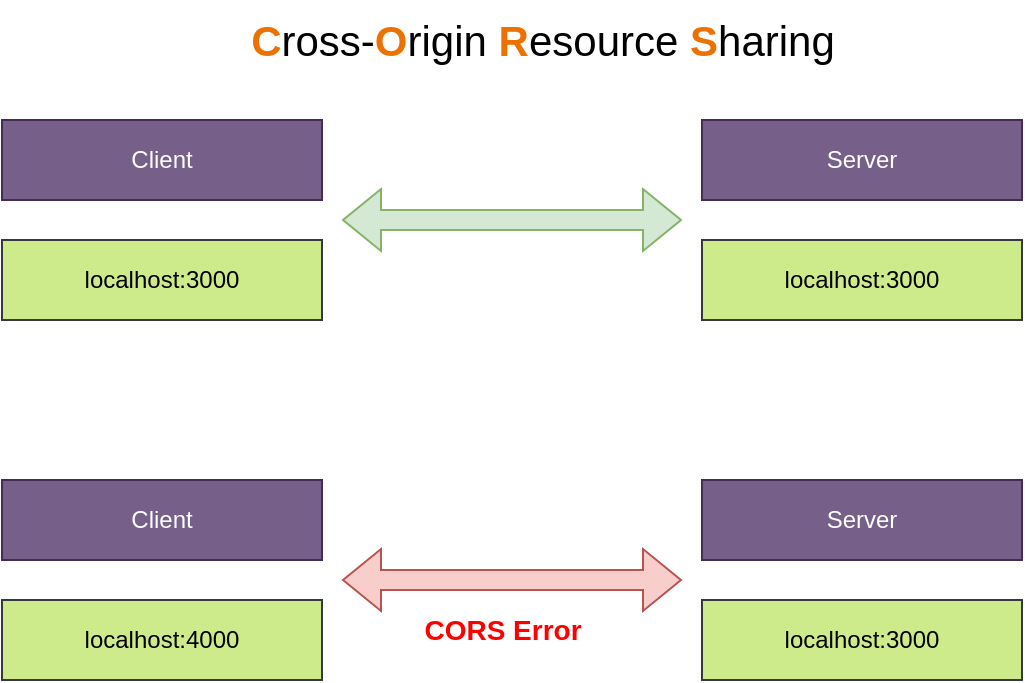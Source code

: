 <mxfile version="22.1.16" type="device">
  <diagram name="Page-1" id="L0TJrEbbFdJJ6A6nA2GD">
    <mxGraphModel dx="1084" dy="1184" grid="1" gridSize="10" guides="1" tooltips="1" connect="1" arrows="1" fold="1" page="1" pageScale="1" pageWidth="850" pageHeight="1100" math="0" shadow="0">
      <root>
        <mxCell id="0" />
        <mxCell id="1" parent="0" />
        <mxCell id="lAvdedLtS5PVevO08WNf-1" value="Client" style="rounded=0;whiteSpace=wrap;html=1;fillColor=#76608a;fontColor=#ffffff;strokeColor=#432D57;" vertex="1" parent="1">
          <mxGeometry x="220" y="310" width="160" height="40" as="geometry" />
        </mxCell>
        <mxCell id="lAvdedLtS5PVevO08WNf-2" value="localhost:3000" style="rounded=0;whiteSpace=wrap;html=1;fillColor=#cdeb8b;strokeColor=#36393d;" vertex="1" parent="1">
          <mxGeometry x="220" y="370" width="160" height="40" as="geometry" />
        </mxCell>
        <mxCell id="lAvdedLtS5PVevO08WNf-3" value="Server" style="rounded=0;whiteSpace=wrap;html=1;fillColor=#76608a;fontColor=#ffffff;strokeColor=#432D57;" vertex="1" parent="1">
          <mxGeometry x="570" y="310" width="160" height="40" as="geometry" />
        </mxCell>
        <mxCell id="lAvdedLtS5PVevO08WNf-4" value="localhost:3000" style="rounded=0;whiteSpace=wrap;html=1;fillColor=#cdeb8b;strokeColor=#36393d;" vertex="1" parent="1">
          <mxGeometry x="570" y="370" width="160" height="40" as="geometry" />
        </mxCell>
        <mxCell id="lAvdedLtS5PVevO08WNf-5" value="" style="shape=flexArrow;endArrow=classic;startArrow=classic;html=1;rounded=0;fillColor=#d5e8d4;strokeColor=#82b366;" edge="1" parent="1">
          <mxGeometry width="100" height="100" relative="1" as="geometry">
            <mxPoint x="390" y="360" as="sourcePoint" />
            <mxPoint x="560" y="360" as="targetPoint" />
          </mxGeometry>
        </mxCell>
        <mxCell id="lAvdedLtS5PVevO08WNf-6" value="Client" style="rounded=0;whiteSpace=wrap;html=1;fillColor=#76608a;fontColor=#ffffff;strokeColor=#432D57;" vertex="1" parent="1">
          <mxGeometry x="220" y="490" width="160" height="40" as="geometry" />
        </mxCell>
        <mxCell id="lAvdedLtS5PVevO08WNf-7" value="localhost:4000" style="rounded=0;whiteSpace=wrap;html=1;fillColor=#cdeb8b;strokeColor=#36393d;" vertex="1" parent="1">
          <mxGeometry x="220" y="550" width="160" height="40" as="geometry" />
        </mxCell>
        <mxCell id="lAvdedLtS5PVevO08WNf-8" value="Server" style="rounded=0;whiteSpace=wrap;html=1;fillColor=#76608a;fontColor=#ffffff;strokeColor=#432D57;" vertex="1" parent="1">
          <mxGeometry x="570" y="490" width="160" height="40" as="geometry" />
        </mxCell>
        <mxCell id="lAvdedLtS5PVevO08WNf-9" value="localhost:3000" style="rounded=0;whiteSpace=wrap;html=1;fillColor=#cdeb8b;strokeColor=#36393d;" vertex="1" parent="1">
          <mxGeometry x="570" y="550" width="160" height="40" as="geometry" />
        </mxCell>
        <mxCell id="lAvdedLtS5PVevO08WNf-10" value="" style="shape=flexArrow;endArrow=classic;startArrow=classic;html=1;rounded=0;fillColor=#f8cecc;strokeColor=#b85450;" edge="1" parent="1">
          <mxGeometry width="100" height="100" relative="1" as="geometry">
            <mxPoint x="390" y="540" as="sourcePoint" />
            <mxPoint x="560" y="540" as="targetPoint" />
          </mxGeometry>
        </mxCell>
        <mxCell id="lAvdedLtS5PVevO08WNf-11" value="CORS Error" style="text;html=1;align=center;verticalAlign=middle;resizable=0;points=[];autosize=1;strokeColor=none;fillColor=none;fontStyle=1;fontColor=#FF0000;fontSize=14;" vertex="1" parent="1">
          <mxGeometry x="420" y="550" width="100" height="30" as="geometry" />
        </mxCell>
        <mxCell id="lAvdedLtS5PVevO08WNf-12" value="&lt;b style=&quot;font-size: 21px;&quot;&gt;&lt;font color=&quot;#ed7100&quot; style=&quot;font-size: 21px;&quot;&gt;C&lt;/font&gt;&lt;/b&gt;ross-&lt;font color=&quot;#ed7100&quot; style=&quot;font-size: 21px;&quot;&gt;&lt;b style=&quot;font-size: 21px;&quot;&gt;O&lt;/b&gt;&lt;/font&gt;rigin &lt;font color=&quot;#ed7100&quot; style=&quot;font-size: 21px;&quot;&gt;&lt;b style=&quot;font-size: 21px;&quot;&gt;R&lt;/b&gt;&lt;/font&gt;esource &lt;font color=&quot;#ed7100&quot; style=&quot;font-size: 21px;&quot;&gt;&lt;b style=&quot;font-size: 21px;&quot;&gt;S&lt;/b&gt;&lt;/font&gt;haring" style="text;html=1;align=center;verticalAlign=middle;resizable=0;points=[];autosize=1;strokeColor=none;fillColor=none;fontSize=21;" vertex="1" parent="1">
          <mxGeometry x="330" y="250" width="320" height="40" as="geometry" />
        </mxCell>
      </root>
    </mxGraphModel>
  </diagram>
</mxfile>
